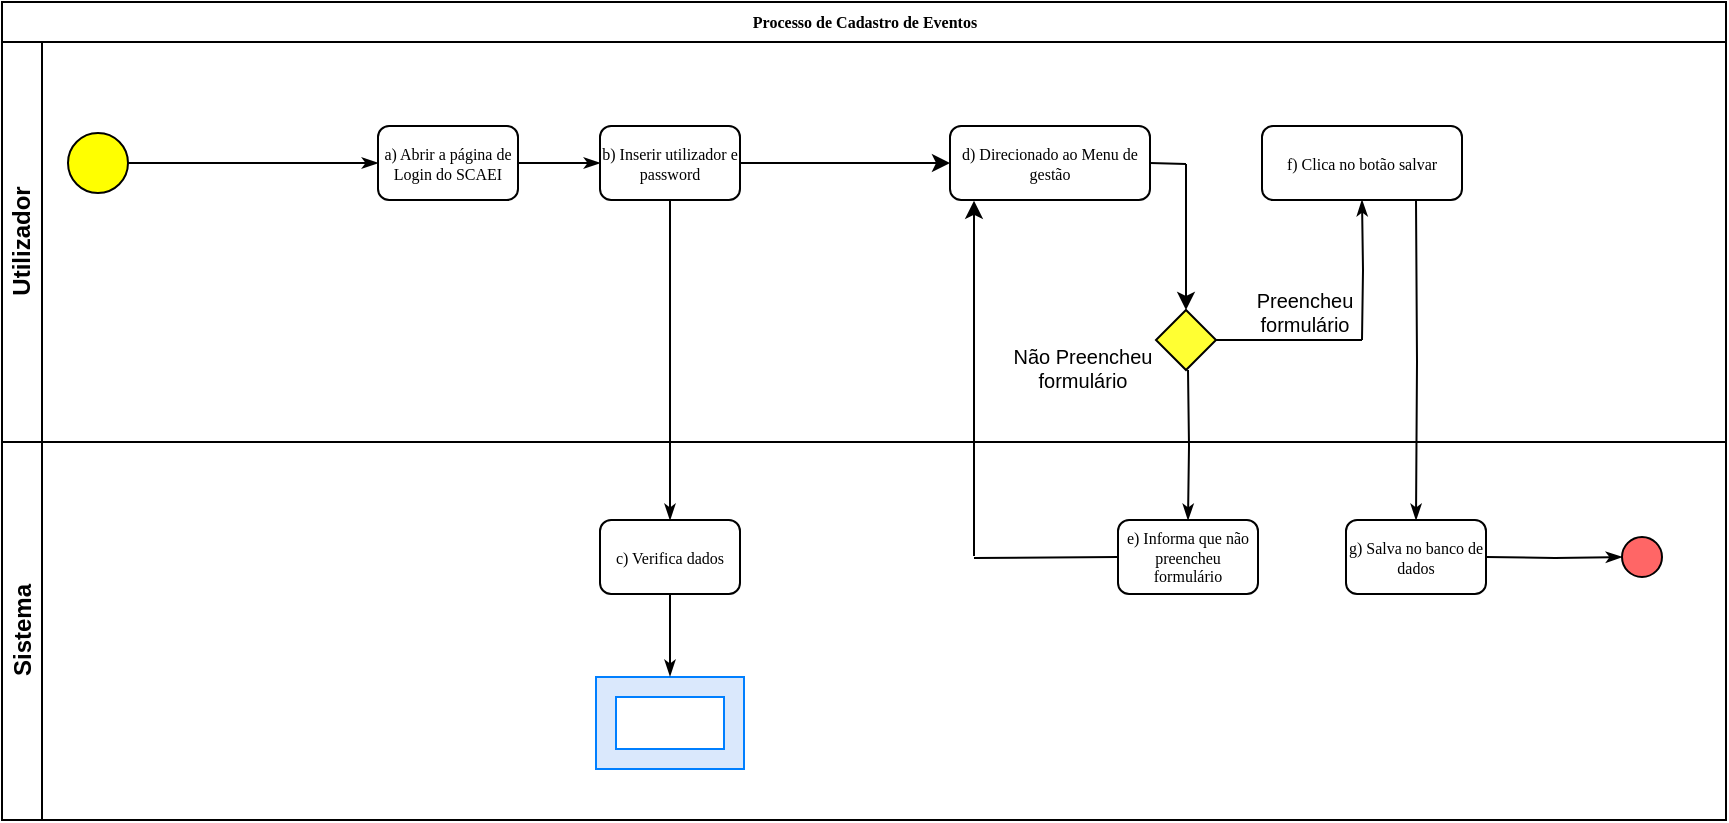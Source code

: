 <mxfile version="20.8.5" type="github" pages="2">
  <diagram name="Page-1" id="c7488fd3-1785-93aa-aadb-54a6760d102a">
    <mxGraphModel dx="1004" dy="619" grid="0" gridSize="10" guides="1" tooltips="1" connect="1" arrows="1" fold="1" page="1" pageScale="1" pageWidth="1100" pageHeight="850" background="none" math="0" shadow="0">
      <root>
        <mxCell id="0" />
        <mxCell id="1" parent="0" />
        <mxCell id="2b4e8129b02d487f-1" value="Processo de Cadastro de Eventos" style="swimlane;html=1;childLayout=stackLayout;horizontal=1;startSize=20;horizontalStack=0;rounded=0;shadow=0;labelBackgroundColor=none;strokeWidth=1;fontFamily=Verdana;fontSize=8;align=center;" parent="1" vertex="1">
          <mxGeometry x="146" y="70" width="862" height="409" as="geometry" />
        </mxCell>
        <mxCell id="9oxcXbJ5bEQtFS0kiuZ1-1" style="edgeStyle=orthogonalEdgeStyle;rounded=0;html=1;labelBackgroundColor=none;startArrow=none;startFill=0;startSize=5;endArrow=classicThin;endFill=1;endSize=5;jettySize=auto;orthogonalLoop=1;strokeWidth=1;fontFamily=Verdana;fontSize=8;entryX=0.5;entryY=0;entryDx=0;entryDy=0;exitX=0.5;exitY=1;exitDx=0;exitDy=0;" edge="1" parent="2b4e8129b02d487f-1" source="PeNAHRrHpHSTOkGYdhyV-3" target="PeNAHRrHpHSTOkGYdhyV-5">
          <mxGeometry relative="1" as="geometry">
            <mxPoint x="390.5" y="115.5" as="sourcePoint" />
            <mxPoint x="390.5" y="153.5" as="targetPoint" />
          </mxGeometry>
        </mxCell>
        <mxCell id="2b4e8129b02d487f-2" value="Utilizador" style="swimlane;html=1;startSize=20;horizontal=0;" parent="2b4e8129b02d487f-1" vertex="1">
          <mxGeometry y="20" width="862" height="200" as="geometry" />
        </mxCell>
        <mxCell id="2b4e8129b02d487f-18" style="edgeStyle=orthogonalEdgeStyle;rounded=0;html=1;labelBackgroundColor=none;startArrow=none;startFill=0;startSize=5;endArrow=classicThin;endFill=1;endSize=5;jettySize=auto;orthogonalLoop=1;strokeWidth=1;fontFamily=Verdana;fontSize=8" parent="2b4e8129b02d487f-2" source="2b4e8129b02d487f-5" target="2b4e8129b02d487f-6" edge="1">
          <mxGeometry relative="1" as="geometry" />
        </mxCell>
        <mxCell id="2b4e8129b02d487f-5" value="" style="ellipse;whiteSpace=wrap;html=1;rounded=0;shadow=0;labelBackgroundColor=none;strokeWidth=1;fontFamily=Verdana;fontSize=8;align=center;fillColor=#FFFF00;" parent="2b4e8129b02d487f-2" vertex="1">
          <mxGeometry x="33" y="45.5" width="30" height="30" as="geometry" />
        </mxCell>
        <mxCell id="2b4e8129b02d487f-6" value="a) Abrir a página de Login do SCAEI" style="rounded=1;whiteSpace=wrap;html=1;shadow=0;labelBackgroundColor=none;strokeWidth=1;fontFamily=Verdana;fontSize=8;align=center;" parent="2b4e8129b02d487f-2" vertex="1">
          <mxGeometry x="188" y="42.0" width="70" height="37" as="geometry" />
        </mxCell>
        <mxCell id="ZIK91_UsGhoDXUHulBce-2" value="f) Clica no botão salvar" style="rounded=1;whiteSpace=wrap;html=1;shadow=0;labelBackgroundColor=none;strokeWidth=1;fontFamily=Verdana;fontSize=8;align=center;" parent="2b4e8129b02d487f-2" vertex="1">
          <mxGeometry x="630" y="42" width="100" height="37" as="geometry" />
        </mxCell>
        <mxCell id="ZIK91_UsGhoDXUHulBce-3" style="edgeStyle=orthogonalEdgeStyle;rounded=0;html=1;labelBackgroundColor=none;startArrow=none;startFill=0;startSize=5;endArrow=classicThin;endFill=1;endSize=5;jettySize=auto;orthogonalLoop=1;strokeWidth=1;fontFamily=Verdana;fontSize=8;exitX=1;exitY=0.5;exitDx=0;exitDy=0;" parent="2b4e8129b02d487f-2" source="2b4e8129b02d487f-6" edge="1">
          <mxGeometry relative="1" as="geometry">
            <mxPoint x="259" y="82.5" as="sourcePoint" />
            <mxPoint x="299" y="60.5" as="targetPoint" />
          </mxGeometry>
        </mxCell>
        <mxCell id="ZIK91_UsGhoDXUHulBce-5" value="" style="edgeStyle=orthogonalEdgeStyle;rounded=0;html=1;labelBackgroundColor=none;startArrow=none;startFill=0;startSize=5;endArrow=none;endFill=1;endSize=5;jettySize=auto;orthogonalLoop=1;strokeWidth=1;fontFamily=Verdana;fontSize=8;entryX=0;entryY=0.5;entryDx=0;entryDy=0;exitX=0;exitY=0.5;exitDx=0;exitDy=0;" parent="2b4e8129b02d487f-2" source="ZIK91_UsGhoDXUHulBce-2" target="ZIK91_UsGhoDXUHulBce-2" edge="1">
          <mxGeometry relative="1" as="geometry">
            <mxPoint x="558.5" y="46.5" as="sourcePoint" />
            <mxPoint x="688.5" y="46.5" as="targetPoint" />
          </mxGeometry>
        </mxCell>
        <mxCell id="PeNAHRrHpHSTOkGYdhyV-3" value="b) Inserir utilizador e password" style="rounded=1;whiteSpace=wrap;html=1;shadow=0;labelBackgroundColor=none;strokeWidth=1;fontFamily=Verdana;fontSize=8;align=center;" parent="2b4e8129b02d487f-2" vertex="1">
          <mxGeometry x="299" y="42.0" width="70" height="37" as="geometry" />
        </mxCell>
        <mxCell id="9oxcXbJ5bEQtFS0kiuZ1-9" value="d) Direcionado ao Menu de gestão" style="rounded=1;whiteSpace=wrap;html=1;shadow=0;labelBackgroundColor=none;strokeWidth=1;fontFamily=Verdana;fontSize=8;align=center;" vertex="1" parent="2b4e8129b02d487f-2">
          <mxGeometry x="474" y="42" width="100" height="37" as="geometry" />
        </mxCell>
        <mxCell id="9oxcXbJ5bEQtFS0kiuZ1-10" value="" style="endArrow=classic;html=1;rounded=0;entryX=0;entryY=0.5;entryDx=0;entryDy=0;exitX=1;exitY=0.5;exitDx=0;exitDy=0;" edge="1" parent="2b4e8129b02d487f-2" source="PeNAHRrHpHSTOkGYdhyV-3" target="9oxcXbJ5bEQtFS0kiuZ1-9">
          <mxGeometry width="50" height="50" relative="1" as="geometry">
            <mxPoint x="399" y="144.5" as="sourcePoint" />
            <mxPoint x="469" y="73" as="targetPoint" />
          </mxGeometry>
        </mxCell>
        <mxCell id="9oxcXbJ5bEQtFS0kiuZ1-11" value="" style="strokeWidth=1;html=1;shape=mxgraph.flowchart.decision;whiteSpace=wrap;rounded=1;shadow=0;labelBackgroundColor=none;fontFamily=Verdana;fontSize=8;align=center;fillColor=#FFFF33;" vertex="1" parent="2b4e8129b02d487f-2">
          <mxGeometry x="577" y="134.0" width="30" height="30" as="geometry" />
        </mxCell>
        <mxCell id="PeNAHRrHpHSTOkGYdhyV-20" value="&lt;font size=&quot;1&quot;&gt;Não Preencheu &lt;br&gt;formulário&lt;/font&gt;" style="text;html=1;align=center;verticalAlign=middle;resizable=0;points=[];autosize=1;strokeColor=none;fillColor=none;fontSize=10;" parent="2b4e8129b02d487f-2" vertex="1">
          <mxGeometry x="496" y="145" width="88" height="36" as="geometry" />
        </mxCell>
        <mxCell id="9oxcXbJ5bEQtFS0kiuZ1-12" value="" style="endArrow=classic;html=1;rounded=0;entryX=0.5;entryY=0;entryDx=0;entryDy=0;entryPerimeter=0;" edge="1" parent="2b4e8129b02d487f-2" target="9oxcXbJ5bEQtFS0kiuZ1-11">
          <mxGeometry width="50" height="50" relative="1" as="geometry">
            <mxPoint x="592" y="61" as="sourcePoint" />
            <mxPoint x="654" y="64.25" as="targetPoint" />
          </mxGeometry>
        </mxCell>
        <mxCell id="9oxcXbJ5bEQtFS0kiuZ1-13" value="" style="endArrow=none;html=1;rounded=0;exitX=1;exitY=0.5;exitDx=0;exitDy=0;" edge="1" parent="2b4e8129b02d487f-2" source="9oxcXbJ5bEQtFS0kiuZ1-9">
          <mxGeometry width="50" height="50" relative="1" as="geometry">
            <mxPoint x="524" y="137" as="sourcePoint" />
            <mxPoint x="592" y="61" as="targetPoint" />
          </mxGeometry>
        </mxCell>
        <mxCell id="9oxcXbJ5bEQtFS0kiuZ1-15" value="&lt;font size=&quot;1&quot;&gt;Preencheu &lt;br&gt;formulário&lt;/font&gt;" style="text;html=1;align=center;verticalAlign=middle;resizable=0;points=[];autosize=1;strokeColor=none;fillColor=none;fontSize=10;" vertex="1" parent="2b4e8129b02d487f-2">
          <mxGeometry x="618" y="117" width="66" height="36" as="geometry" />
        </mxCell>
        <mxCell id="9oxcXbJ5bEQtFS0kiuZ1-20" value="" style="endArrow=none;html=1;rounded=0;exitX=1;exitY=0.5;exitDx=0;exitDy=0;exitPerimeter=0;" edge="1" parent="2b4e8129b02d487f-2" source="9oxcXbJ5bEQtFS0kiuZ1-11">
          <mxGeometry width="50" height="50" relative="1" as="geometry">
            <mxPoint x="678" y="184" as="sourcePoint" />
            <mxPoint x="680" y="149" as="targetPoint" />
          </mxGeometry>
        </mxCell>
        <mxCell id="9oxcXbJ5bEQtFS0kiuZ1-21" style="edgeStyle=orthogonalEdgeStyle;rounded=0;html=1;labelBackgroundColor=none;startArrow=none;startFill=0;startSize=5;endArrow=classicThin;endFill=1;endSize=5;jettySize=auto;orthogonalLoop=1;strokeWidth=1;fontFamily=Verdana;fontSize=8;entryX=0.5;entryY=1;entryDx=0;entryDy=0;" edge="1" parent="2b4e8129b02d487f-2" target="ZIK91_UsGhoDXUHulBce-2">
          <mxGeometry relative="1" as="geometry">
            <mxPoint x="680" y="149" as="sourcePoint" />
            <mxPoint x="760" y="171" as="targetPoint" />
          </mxGeometry>
        </mxCell>
        <mxCell id="2b4e8129b02d487f-3" value="Sistema" style="swimlane;html=1;startSize=20;horizontal=0;" parent="2b4e8129b02d487f-1" vertex="1">
          <mxGeometry y="220" width="862" height="189" as="geometry" />
        </mxCell>
        <mxCell id="PeNAHRrHpHSTOkGYdhyV-5" value="c) Verifica dados" style="rounded=1;whiteSpace=wrap;html=1;shadow=0;labelBackgroundColor=none;strokeWidth=1;fontFamily=Verdana;fontSize=8;align=center;" parent="2b4e8129b02d487f-3" vertex="1">
          <mxGeometry x="299" y="39" width="70" height="37" as="geometry" />
        </mxCell>
        <mxCell id="9oxcXbJ5bEQtFS0kiuZ1-5" value="" style="verticalLabelPosition=bottom;verticalAlign=top;html=1;shape=mxgraph.basic.frame;dx=10;whiteSpace=wrap;fillColor=#dae8fc;strokeColor=#007FFF;" vertex="1" parent="2b4e8129b02d487f-3">
          <mxGeometry x="297" y="117.5" width="74" height="46" as="geometry" />
        </mxCell>
        <mxCell id="9oxcXbJ5bEQtFS0kiuZ1-8" style="edgeStyle=orthogonalEdgeStyle;rounded=0;html=1;labelBackgroundColor=none;startArrow=none;startFill=0;startSize=5;endArrow=classicThin;endFill=1;endSize=5;jettySize=auto;orthogonalLoop=1;strokeWidth=1;fontFamily=Verdana;fontSize=8;exitX=0.5;exitY=1;exitDx=0;exitDy=0;" edge="1" parent="2b4e8129b02d487f-3" source="PeNAHRrHpHSTOkGYdhyV-5">
          <mxGeometry relative="1" as="geometry">
            <mxPoint x="333.5" y="90" as="sourcePoint" />
            <mxPoint x="334" y="117" as="targetPoint" />
          </mxGeometry>
        </mxCell>
        <mxCell id="9oxcXbJ5bEQtFS0kiuZ1-14" style="edgeStyle=orthogonalEdgeStyle;rounded=0;html=1;labelBackgroundColor=none;startArrow=none;startFill=0;startSize=5;endArrow=classicThin;endFill=1;endSize=5;jettySize=auto;orthogonalLoop=1;strokeWidth=1;fontFamily=Verdana;fontSize=8;exitX=0.5;exitY=1;exitDx=0;exitDy=0;entryX=0.5;entryY=0;entryDx=0;entryDy=0;" edge="1" parent="2b4e8129b02d487f-3" target="9oxcXbJ5bEQtFS0kiuZ1-16">
          <mxGeometry relative="1" as="geometry">
            <mxPoint x="593" y="-36" as="sourcePoint" />
            <mxPoint x="593" y="35" as="targetPoint" />
          </mxGeometry>
        </mxCell>
        <mxCell id="9oxcXbJ5bEQtFS0kiuZ1-16" value="e) Informa que não preencheu formulário" style="rounded=1;whiteSpace=wrap;html=1;shadow=0;labelBackgroundColor=none;strokeWidth=1;fontFamily=Verdana;fontSize=8;align=center;" vertex="1" parent="2b4e8129b02d487f-3">
          <mxGeometry x="558" y="39" width="70" height="37" as="geometry" />
        </mxCell>
        <mxCell id="9oxcXbJ5bEQtFS0kiuZ1-18" value="" style="endArrow=classic;html=1;rounded=0;entryX=0.12;entryY=1.011;entryDx=0;entryDy=0;entryPerimeter=0;" edge="1" parent="2b4e8129b02d487f-3" target="9oxcXbJ5bEQtFS0kiuZ1-9">
          <mxGeometry width="50" height="50" relative="1" as="geometry">
            <mxPoint x="486" y="57" as="sourcePoint" />
            <mxPoint x="523" y="103" as="targetPoint" />
          </mxGeometry>
        </mxCell>
        <mxCell id="9oxcXbJ5bEQtFS0kiuZ1-19" value="" style="endArrow=none;html=1;rounded=0;entryX=0;entryY=0.5;entryDx=0;entryDy=0;" edge="1" parent="2b4e8129b02d487f-3" target="9oxcXbJ5bEQtFS0kiuZ1-16">
          <mxGeometry width="50" height="50" relative="1" as="geometry">
            <mxPoint x="486" y="58" as="sourcePoint" />
            <mxPoint x="489" y="39" as="targetPoint" />
          </mxGeometry>
        </mxCell>
        <mxCell id="9oxcXbJ5bEQtFS0kiuZ1-22" style="edgeStyle=orthogonalEdgeStyle;rounded=0;html=1;labelBackgroundColor=none;startArrow=none;startFill=0;startSize=5;endArrow=classicThin;endFill=1;endSize=5;jettySize=auto;orthogonalLoop=1;strokeWidth=1;fontFamily=Verdana;fontSize=8;entryX=0.5;entryY=0;entryDx=0;entryDy=0;" edge="1" parent="2b4e8129b02d487f-3" target="9oxcXbJ5bEQtFS0kiuZ1-23">
          <mxGeometry relative="1" as="geometry">
            <mxPoint x="707" y="-121" as="sourcePoint" />
            <mxPoint x="617.5" y="-136.5" as="targetPoint" />
          </mxGeometry>
        </mxCell>
        <mxCell id="9oxcXbJ5bEQtFS0kiuZ1-23" value="g) Salva no banco de dados" style="rounded=1;whiteSpace=wrap;html=1;shadow=0;labelBackgroundColor=none;strokeWidth=1;fontFamily=Verdana;fontSize=8;align=center;" vertex="1" parent="2b4e8129b02d487f-3">
          <mxGeometry x="672" y="39" width="70" height="37" as="geometry" />
        </mxCell>
        <mxCell id="9oxcXbJ5bEQtFS0kiuZ1-24" style="edgeStyle=orthogonalEdgeStyle;rounded=0;html=1;labelBackgroundColor=none;startArrow=none;startFill=0;startSize=5;endArrow=classicThin;endFill=1;endSize=5;jettySize=auto;orthogonalLoop=1;strokeWidth=1;fontFamily=Verdana;fontSize=8;entryX=0;entryY=0.5;entryDx=0;entryDy=0;" edge="1" parent="2b4e8129b02d487f-3" target="9oxcXbJ5bEQtFS0kiuZ1-25">
          <mxGeometry relative="1" as="geometry">
            <mxPoint x="742" y="57.5" as="sourcePoint" />
            <mxPoint x="554.5" y="-46.5" as="targetPoint" />
          </mxGeometry>
        </mxCell>
        <mxCell id="9oxcXbJ5bEQtFS0kiuZ1-25" value="" style="ellipse;whiteSpace=wrap;html=1;rounded=0;shadow=0;labelBackgroundColor=none;strokeWidth=1;fontFamily=Verdana;fontSize=8;align=center;fillColor=#FF6666;" vertex="1" parent="2b4e8129b02d487f-3">
          <mxGeometry x="810" y="47.5" width="20" height="20" as="geometry" />
        </mxCell>
      </root>
    </mxGraphModel>
  </diagram>
  <diagram name="Copy of Page-1" id="SzdWc6mWp5BELP1kbu9Y">
    <mxGraphModel dx="1387" dy="884" grid="0" gridSize="10" guides="1" tooltips="1" connect="1" arrows="1" fold="1" page="1" pageScale="1" pageWidth="1100" pageHeight="850" background="none" math="0" shadow="0">
      <root>
        <mxCell id="MuRAmfL0pWtdp3mnC2OW-0" />
        <mxCell id="MuRAmfL0pWtdp3mnC2OW-1" parent="MuRAmfL0pWtdp3mnC2OW-0" />
        <mxCell id="MuRAmfL0pWtdp3mnC2OW-2" value="Processo de Login no portal SCAEI" style="swimlane;html=1;childLayout=stackLayout;horizontal=1;startSize=20;horizontalStack=0;rounded=0;shadow=0;labelBackgroundColor=none;strokeWidth=1;fontFamily=Verdana;fontSize=8;align=center;" vertex="1" parent="MuRAmfL0pWtdp3mnC2OW-1">
          <mxGeometry x="180" y="130" width="875" height="501" as="geometry" />
        </mxCell>
        <mxCell id="MuRAmfL0pWtdp3mnC2OW-3" value="Utilizador" style="swimlane;html=1;startSize=20;horizontal=0;" vertex="1" parent="MuRAmfL0pWtdp3mnC2OW-2">
          <mxGeometry y="20" width="875" height="200" as="geometry" />
        </mxCell>
        <mxCell id="MuRAmfL0pWtdp3mnC2OW-4" style="edgeStyle=orthogonalEdgeStyle;rounded=0;html=1;labelBackgroundColor=none;startArrow=none;startFill=0;startSize=5;endArrow=classicThin;endFill=1;endSize=5;jettySize=auto;orthogonalLoop=1;strokeWidth=1;fontFamily=Verdana;fontSize=8" edge="1" parent="MuRAmfL0pWtdp3mnC2OW-3" source="MuRAmfL0pWtdp3mnC2OW-5" target="MuRAmfL0pWtdp3mnC2OW-6">
          <mxGeometry relative="1" as="geometry" />
        </mxCell>
        <mxCell id="MuRAmfL0pWtdp3mnC2OW-5" value="" style="ellipse;whiteSpace=wrap;html=1;rounded=0;shadow=0;labelBackgroundColor=none;strokeWidth=1;fontFamily=Verdana;fontSize=8;align=center;fillColor=#FFFF00;" vertex="1" parent="MuRAmfL0pWtdp3mnC2OW-3">
          <mxGeometry x="65" y="60" width="30" height="30" as="geometry" />
        </mxCell>
        <mxCell id="MuRAmfL0pWtdp3mnC2OW-6" value="a) Abrir a página de Login do SCAEI" style="rounded=1;whiteSpace=wrap;html=1;shadow=0;labelBackgroundColor=none;strokeWidth=1;fontFamily=Verdana;fontSize=8;align=center;" vertex="1" parent="MuRAmfL0pWtdp3mnC2OW-3">
          <mxGeometry x="277" y="56.5" width="70" height="37" as="geometry" />
        </mxCell>
        <mxCell id="MuRAmfL0pWtdp3mnC2OW-7" value="h) Direcionado ao Menu (A)" style="rounded=1;whiteSpace=wrap;html=1;shadow=0;labelBackgroundColor=none;strokeWidth=1;fontFamily=Verdana;fontSize=8;align=center;" vertex="1" parent="MuRAmfL0pWtdp3mnC2OW-3">
          <mxGeometry x="513" y="56.5" width="100" height="37" as="geometry" />
        </mxCell>
        <mxCell id="MuRAmfL0pWtdp3mnC2OW-8" style="edgeStyle=orthogonalEdgeStyle;rounded=0;html=1;labelBackgroundColor=none;startArrow=none;startFill=0;startSize=5;endArrow=classicThin;endFill=1;endSize=5;jettySize=auto;orthogonalLoop=1;strokeWidth=1;fontFamily=Verdana;fontSize=8;exitX=1;exitY=0.5;exitDx=0;exitDy=0;" edge="1" parent="MuRAmfL0pWtdp3mnC2OW-3" source="MuRAmfL0pWtdp3mnC2OW-6">
          <mxGeometry relative="1" as="geometry">
            <mxPoint x="348" y="97" as="sourcePoint" />
            <mxPoint x="388" y="75" as="targetPoint" />
          </mxGeometry>
        </mxCell>
        <mxCell id="MuRAmfL0pWtdp3mnC2OW-9" style="edgeStyle=orthogonalEdgeStyle;rounded=0;html=1;labelBackgroundColor=none;startArrow=none;startFill=0;startSize=5;endArrow=classicThin;endFill=1;endSize=5;jettySize=auto;orthogonalLoop=1;strokeWidth=1;fontFamily=Verdana;fontSize=8;entryX=0;entryY=0.5;entryDx=0;entryDy=0;" edge="1" parent="MuRAmfL0pWtdp3mnC2OW-3" source="MuRAmfL0pWtdp3mnC2OW-7" target="MuRAmfL0pWtdp3mnC2OW-12">
          <mxGeometry relative="1" as="geometry">
            <mxPoint x="590.5" y="75" as="sourcePoint" />
            <mxPoint x="720.5" y="75" as="targetPoint" />
          </mxGeometry>
        </mxCell>
        <mxCell id="MuRAmfL0pWtdp3mnC2OW-10" value="" style="edgeStyle=orthogonalEdgeStyle;rounded=0;html=1;labelBackgroundColor=none;startArrow=none;startFill=0;startSize=5;endArrow=none;endFill=1;endSize=5;jettySize=auto;orthogonalLoop=1;strokeWidth=1;fontFamily=Verdana;fontSize=8;entryX=0;entryY=0.5;entryDx=0;entryDy=0;exitX=0;exitY=0.5;exitDx=0;exitDy=0;" edge="1" parent="MuRAmfL0pWtdp3mnC2OW-3" source="MuRAmfL0pWtdp3mnC2OW-7" target="MuRAmfL0pWtdp3mnC2OW-7">
          <mxGeometry relative="1" as="geometry">
            <mxPoint x="590.5" y="75" as="sourcePoint" />
            <mxPoint x="720.5" y="75" as="targetPoint" />
          </mxGeometry>
        </mxCell>
        <mxCell id="MuRAmfL0pWtdp3mnC2OW-11" value="b) Inserir utilizador e password" style="rounded=1;whiteSpace=wrap;html=1;shadow=0;labelBackgroundColor=none;strokeWidth=1;fontFamily=Verdana;fontSize=8;align=center;" vertex="1" parent="MuRAmfL0pWtdp3mnC2OW-3">
          <mxGeometry x="388" y="56.5" width="70" height="37" as="geometry" />
        </mxCell>
        <mxCell id="MuRAmfL0pWtdp3mnC2OW-12" value="" style="ellipse;whiteSpace=wrap;html=1;rounded=0;shadow=0;labelBackgroundColor=none;strokeWidth=1;fontFamily=Verdana;fontSize=8;align=center;fillColor=#FF6666;" vertex="1" parent="MuRAmfL0pWtdp3mnC2OW-3">
          <mxGeometry x="788" y="65" width="20" height="20" as="geometry" />
        </mxCell>
        <mxCell id="MuRAmfL0pWtdp3mnC2OW-13" value="i) Direcionado ao Menu (B)" style="rounded=1;whiteSpace=wrap;html=1;shadow=0;labelBackgroundColor=none;strokeWidth=1;fontFamily=Verdana;fontSize=8;align=center;" vertex="1" parent="MuRAmfL0pWtdp3mnC2OW-3">
          <mxGeometry x="628" y="130" width="100" height="37" as="geometry" />
        </mxCell>
        <mxCell id="MuRAmfL0pWtdp3mnC2OW-14" value="e) Preencher formulário" style="rounded=1;whiteSpace=wrap;html=1;shadow=0;labelBackgroundColor=none;strokeWidth=1;fontFamily=Verdana;fontSize=8;align=center;" vertex="1" parent="MuRAmfL0pWtdp3mnC2OW-3">
          <mxGeometry x="93" y="149" width="70" height="37" as="geometry" />
        </mxCell>
        <mxCell id="MuRAmfL0pWtdp3mnC2OW-15" value="f) Submeter Dados" style="rounded=1;whiteSpace=wrap;html=1;shadow=0;labelBackgroundColor=none;strokeWidth=1;fontFamily=Verdana;fontSize=8;align=center;" vertex="1" parent="MuRAmfL0pWtdp3mnC2OW-3">
          <mxGeometry x="203" y="149" width="70" height="37" as="geometry" />
        </mxCell>
        <mxCell id="MuRAmfL0pWtdp3mnC2OW-16" value="" style="endArrow=classic;html=1;rounded=0;exitX=1;exitY=0.5;exitDx=0;exitDy=0;entryX=0;entryY=0.5;entryDx=0;entryDy=0;" edge="1" parent="MuRAmfL0pWtdp3mnC2OW-3" source="MuRAmfL0pWtdp3mnC2OW-14" target="MuRAmfL0pWtdp3mnC2OW-15">
          <mxGeometry width="50" height="50" relative="1" as="geometry">
            <mxPoint x="547" y="254" as="sourcePoint" />
            <mxPoint x="597" y="204" as="targetPoint" />
          </mxGeometry>
        </mxCell>
        <mxCell id="MuRAmfL0pWtdp3mnC2OW-17" style="edgeStyle=orthogonalEdgeStyle;rounded=0;html=1;labelBackgroundColor=none;startArrow=none;startFill=0;startSize=5;endArrow=classicThin;endFill=1;endSize=5;jettySize=auto;orthogonalLoop=1;strokeWidth=1;fontFamily=Verdana;fontSize=8;exitX=0;exitY=0.5;exitDx=0;exitDy=0;entryX=0.5;entryY=1;entryDx=0;entryDy=0;" edge="1" parent="MuRAmfL0pWtdp3mnC2OW-2" source="MuRAmfL0pWtdp3mnC2OW-30" target="MuRAmfL0pWtdp3mnC2OW-14">
          <mxGeometry relative="1" as="geometry">
            <mxPoint x="288" y="252.0" as="sourcePoint" />
            <mxPoint x="291" y="186" as="targetPoint" />
          </mxGeometry>
        </mxCell>
        <mxCell id="MuRAmfL0pWtdp3mnC2OW-18" style="edgeStyle=orthogonalEdgeStyle;rounded=0;html=1;labelBackgroundColor=none;startArrow=none;startFill=0;startSize=5;endArrow=classicThin;endFill=1;endSize=5;jettySize=auto;orthogonalLoop=1;strokeWidth=1;fontFamily=Verdana;fontSize=8;exitX=0.5;exitY=1;exitDx=0;exitDy=0;entryX=0.5;entryY=0;entryDx=0;entryDy=0;" edge="1" parent="MuRAmfL0pWtdp3mnC2OW-2" source="MuRAmfL0pWtdp3mnC2OW-11" target="MuRAmfL0pWtdp3mnC2OW-23">
          <mxGeometry relative="1" as="geometry">
            <mxPoint x="515.5" y="120.0" as="sourcePoint" />
            <mxPoint x="423" y="200" as="targetPoint" />
          </mxGeometry>
        </mxCell>
        <mxCell id="MuRAmfL0pWtdp3mnC2OW-19" value="" style="endArrow=classic;html=1;rounded=0;entryX=0.5;entryY=1;entryDx=0;entryDy=0;exitX=0.5;exitY=0;exitDx=0;exitDy=0;exitPerimeter=0;" edge="1" parent="MuRAmfL0pWtdp3mnC2OW-2" source="MuRAmfL0pWtdp3mnC2OW-31" target="MuRAmfL0pWtdp3mnC2OW-7">
          <mxGeometry width="50" height="50" relative="1" as="geometry">
            <mxPoint x="478" y="260" as="sourcePoint" />
            <mxPoint x="528" y="210" as="targetPoint" />
          </mxGeometry>
        </mxCell>
        <mxCell id="MuRAmfL0pWtdp3mnC2OW-20" value="Sistema" style="swimlane;html=1;startSize=20;horizontal=0;" vertex="1" parent="MuRAmfL0pWtdp3mnC2OW-2">
          <mxGeometry y="220" width="875" height="281" as="geometry" />
        </mxCell>
        <mxCell id="MuRAmfL0pWtdp3mnC2OW-21" style="edgeStyle=orthogonalEdgeStyle;rounded=0;orthogonalLoop=1;jettySize=auto;html=1;exitX=0.5;exitY=1;exitDx=0;exitDy=0;fontSize=9;" edge="1" parent="MuRAmfL0pWtdp3mnC2OW-20">
          <mxGeometry relative="1" as="geometry">
            <mxPoint x="404" y="151.0" as="sourcePoint" />
            <mxPoint x="404" y="151.0" as="targetPoint" />
          </mxGeometry>
        </mxCell>
        <mxCell id="MuRAmfL0pWtdp3mnC2OW-22" style="edgeStyle=orthogonalEdgeStyle;rounded=0;html=1;labelBackgroundColor=none;startArrow=none;startFill=0;startSize=5;endArrow=classicThin;endFill=1;endSize=5;jettySize=auto;orthogonalLoop=1;strokeWidth=1;fontFamily=Verdana;fontSize=8;exitX=0.5;exitY=1;exitDx=0;exitDy=0;entryX=0.5;entryY=0;entryDx=0;entryDy=0;" edge="1" parent="MuRAmfL0pWtdp3mnC2OW-20">
          <mxGeometry relative="1" as="geometry">
            <mxPoint x="424" y="164.0" as="sourcePoint" />
            <mxPoint x="424" y="207" as="targetPoint" />
          </mxGeometry>
        </mxCell>
        <mxCell id="MuRAmfL0pWtdp3mnC2OW-23" value="c) Verifica dados" style="rounded=1;whiteSpace=wrap;html=1;shadow=0;labelBackgroundColor=none;strokeWidth=1;fontFamily=Verdana;fontSize=8;align=center;" vertex="1" parent="MuRAmfL0pWtdp3mnC2OW-20">
          <mxGeometry x="389" y="69" width="70" height="37" as="geometry" />
        </mxCell>
        <mxCell id="MuRAmfL0pWtdp3mnC2OW-24" value="" style="edgeStyle=orthogonalEdgeStyle;rounded=0;orthogonalLoop=1;jettySize=auto;html=1;" edge="1" parent="MuRAmfL0pWtdp3mnC2OW-20" source="MuRAmfL0pWtdp3mnC2OW-25">
          <mxGeometry relative="1" as="geometry">
            <mxPoint x="424" y="207" as="targetPoint" />
          </mxGeometry>
        </mxCell>
        <mxCell id="MuRAmfL0pWtdp3mnC2OW-25" value="" style="strokeWidth=1;html=1;shape=mxgraph.flowchart.decision;whiteSpace=wrap;rounded=1;shadow=0;labelBackgroundColor=none;fontFamily=Verdana;fontSize=8;align=center;fillColor=#FFFF33;" vertex="1" parent="MuRAmfL0pWtdp3mnC2OW-20">
          <mxGeometry x="409" y="144.0" width="30" height="30" as="geometry" />
        </mxCell>
        <mxCell id="MuRAmfL0pWtdp3mnC2OW-26" value="&lt;font style=&quot;font-size: 9px;&quot;&gt;Utlizador Cadastrado ?&lt;/font&gt;" style="text;strokeColor=none;align=center;fillColor=none;html=1;verticalAlign=middle;whiteSpace=wrap;rounded=0;" vertex="1" parent="MuRAmfL0pWtdp3mnC2OW-20">
          <mxGeometry x="339" y="144" width="75" height="30" as="geometry" />
        </mxCell>
        <mxCell id="MuRAmfL0pWtdp3mnC2OW-27" style="edgeStyle=orthogonalEdgeStyle;rounded=0;html=1;labelBackgroundColor=none;startArrow=none;startFill=0;startSize=5;endArrow=classicThin;endFill=1;endSize=5;jettySize=auto;orthogonalLoop=1;strokeWidth=1;fontFamily=Verdana;fontSize=8;entryX=0.5;entryY=0;entryDx=0;entryDy=0;entryPerimeter=0;" edge="1" parent="MuRAmfL0pWtdp3mnC2OW-20" source="MuRAmfL0pWtdp3mnC2OW-23" target="MuRAmfL0pWtdp3mnC2OW-25">
          <mxGeometry relative="1" as="geometry">
            <mxPoint x="424" y="109" as="sourcePoint" />
            <mxPoint x="581.5" y="-26" as="targetPoint" />
          </mxGeometry>
        </mxCell>
        <mxCell id="MuRAmfL0pWtdp3mnC2OW-28" value="&lt;font style=&quot;font-size: 9px;&quot;&gt;Sim&lt;/font&gt;" style="text;html=1;align=center;verticalAlign=middle;resizable=0;points=[];autosize=1;strokeColor=none;fillColor=none;fontSize=10;" vertex="1" parent="MuRAmfL0pWtdp3mnC2OW-20">
          <mxGeometry x="429" y="129" width="40" height="30" as="geometry" />
        </mxCell>
        <mxCell id="MuRAmfL0pWtdp3mnC2OW-29" value="Não" style="text;html=1;align=center;verticalAlign=middle;resizable=0;points=[];autosize=1;strokeColor=none;fillColor=none;fontSize=9;" vertex="1" parent="MuRAmfL0pWtdp3mnC2OW-20">
          <mxGeometry x="389" y="189" width="40" height="20" as="geometry" />
        </mxCell>
        <mxCell id="MuRAmfL0pWtdp3mnC2OW-30" value="d) Direcionar à tela de Cadastro" style="rounded=1;whiteSpace=wrap;html=1;shadow=0;labelBackgroundColor=none;strokeWidth=1;fontFamily=Verdana;fontSize=8;align=center;" vertex="1" parent="MuRAmfL0pWtdp3mnC2OW-20">
          <mxGeometry x="389" y="209" width="70" height="37" as="geometry" />
        </mxCell>
        <mxCell id="MuRAmfL0pWtdp3mnC2OW-31" value="" style="strokeWidth=1;html=1;shape=mxgraph.flowchart.decision;whiteSpace=wrap;rounded=1;shadow=0;labelBackgroundColor=none;fontFamily=Verdana;fontSize=8;align=center;fillColor=#FFFF33;" vertex="1" parent="MuRAmfL0pWtdp3mnC2OW-20">
          <mxGeometry x="549" y="144.0" width="30" height="30" as="geometry" />
        </mxCell>
        <mxCell id="MuRAmfL0pWtdp3mnC2OW-32" value="&lt;font style=&quot;font-size: 9px;&quot;&gt;Valida Role&lt;/font&gt;" style="text;strokeColor=none;align=center;fillColor=none;html=1;verticalAlign=middle;whiteSpace=wrap;rounded=0;" vertex="1" parent="MuRAmfL0pWtdp3mnC2OW-20">
          <mxGeometry x="526.5" y="174" width="75" height="30" as="geometry" />
        </mxCell>
        <mxCell id="MuRAmfL0pWtdp3mnC2OW-33" value="" style="endArrow=classic;html=1;rounded=0;exitX=1;exitY=0.5;exitDx=0;exitDy=0;exitPerimeter=0;entryX=0;entryY=0.5;entryDx=0;entryDy=0;entryPerimeter=0;" edge="1" parent="MuRAmfL0pWtdp3mnC2OW-20" source="MuRAmfL0pWtdp3mnC2OW-25" target="MuRAmfL0pWtdp3mnC2OW-31">
          <mxGeometry width="50" height="50" relative="1" as="geometry">
            <mxPoint x="479" y="129" as="sourcePoint" />
            <mxPoint x="529" y="79" as="targetPoint" />
          </mxGeometry>
        </mxCell>
        <mxCell id="MuRAmfL0pWtdp3mnC2OW-34" value="&lt;font size=&quot;1&quot;&gt;Se role&amp;nbsp; A&lt;/font&gt;" style="text;html=1;align=center;verticalAlign=middle;resizable=0;points=[];autosize=1;strokeColor=none;fillColor=none;fontSize=10;" vertex="1" parent="MuRAmfL0pWtdp3mnC2OW-20">
          <mxGeometry x="499" y="114" width="70" height="30" as="geometry" />
        </mxCell>
        <mxCell id="MuRAmfL0pWtdp3mnC2OW-35" value="&lt;font style=&quot;font-size: 9px;&quot;&gt;Se role B&lt;/font&gt;" style="text;html=1;align=center;verticalAlign=middle;resizable=0;points=[];autosize=1;strokeColor=none;fillColor=none;fontSize=10;" vertex="1" parent="MuRAmfL0pWtdp3mnC2OW-20">
          <mxGeometry x="569" y="129" width="60" height="30" as="geometry" />
        </mxCell>
        <mxCell id="MuRAmfL0pWtdp3mnC2OW-36" value="g) Insere dados à base de Dados" style="rounded=1;whiteSpace=wrap;html=1;shadow=0;labelBackgroundColor=none;strokeWidth=1;fontFamily=Verdana;fontSize=8;align=center;" vertex="1" parent="MuRAmfL0pWtdp3mnC2OW-20">
          <mxGeometry x="203" y="51" width="70" height="37" as="geometry" />
        </mxCell>
        <mxCell id="MuRAmfL0pWtdp3mnC2OW-37" value="" style="endArrow=classic;html=1;rounded=0;exitX=0.5;exitY=1;exitDx=0;exitDy=0;entryX=0.5;entryY=0;entryDx=0;entryDy=0;" edge="1" parent="MuRAmfL0pWtdp3mnC2OW-2" source="MuRAmfL0pWtdp3mnC2OW-15" target="MuRAmfL0pWtdp3mnC2OW-36">
          <mxGeometry width="50" height="50" relative="1" as="geometry">
            <mxPoint x="450" y="272" as="sourcePoint" />
            <mxPoint x="500" y="222" as="targetPoint" />
          </mxGeometry>
        </mxCell>
        <mxCell id="MuRAmfL0pWtdp3mnC2OW-38" value="" style="endArrow=classic;html=1;rounded=0;entryX=0.5;entryY=1;entryDx=0;entryDy=0;" edge="1" parent="MuRAmfL0pWtdp3mnC2OW-1" target="MuRAmfL0pWtdp3mnC2OW-13">
          <mxGeometry width="50" height="50" relative="1" as="geometry">
            <mxPoint x="858" y="510" as="sourcePoint" />
            <mxPoint x="708" y="350" as="targetPoint" />
          </mxGeometry>
        </mxCell>
        <mxCell id="MuRAmfL0pWtdp3mnC2OW-39" value="" style="endArrow=none;html=1;rounded=0;" edge="1" parent="MuRAmfL0pWtdp3mnC2OW-1">
          <mxGeometry width="50" height="50" relative="1" as="geometry">
            <mxPoint x="759" y="509" as="sourcePoint" />
            <mxPoint x="859" y="509" as="targetPoint" />
          </mxGeometry>
        </mxCell>
        <mxCell id="MuRAmfL0pWtdp3mnC2OW-40" value="" style="endArrow=classic;html=1;rounded=0;entryX=0.5;entryY=1;entryDx=0;entryDy=0;" edge="1" parent="MuRAmfL0pWtdp3mnC2OW-1" target="MuRAmfL0pWtdp3mnC2OW-12">
          <mxGeometry width="50" height="50" relative="1" as="geometry">
            <mxPoint x="978" y="298" as="sourcePoint" />
            <mxPoint x="711" y="349" as="targetPoint" />
          </mxGeometry>
        </mxCell>
        <mxCell id="MuRAmfL0pWtdp3mnC2OW-41" value="" style="endArrow=none;html=1;rounded=0;exitX=1;exitY=0.5;exitDx=0;exitDy=0;" edge="1" parent="MuRAmfL0pWtdp3mnC2OW-1" source="MuRAmfL0pWtdp3mnC2OW-13">
          <mxGeometry width="50" height="50" relative="1" as="geometry">
            <mxPoint x="661" y="399" as="sourcePoint" />
            <mxPoint x="978" y="299" as="targetPoint" />
          </mxGeometry>
        </mxCell>
        <mxCell id="MuRAmfL0pWtdp3mnC2OW-42" value="" style="endArrow=classic;html=1;rounded=0;entryX=0.5;entryY=1;entryDx=0;entryDy=0;" edge="1" parent="MuRAmfL0pWtdp3mnC2OW-1" target="MuRAmfL0pWtdp3mnC2OW-6">
          <mxGeometry width="50" height="50" relative="1" as="geometry">
            <mxPoint x="492" y="420" as="sourcePoint" />
            <mxPoint x="777" y="354" as="targetPoint" />
          </mxGeometry>
        </mxCell>
        <mxCell id="MuRAmfL0pWtdp3mnC2OW-43" value="" style="endArrow=none;html=1;rounded=0;exitX=1;exitY=0.5;exitDx=0;exitDy=0;" edge="1" parent="MuRAmfL0pWtdp3mnC2OW-1" source="MuRAmfL0pWtdp3mnC2OW-36">
          <mxGeometry width="50" height="50" relative="1" as="geometry">
            <mxPoint x="727" y="404" as="sourcePoint" />
            <mxPoint x="492" y="420" as="targetPoint" />
          </mxGeometry>
        </mxCell>
      </root>
    </mxGraphModel>
  </diagram>
</mxfile>
